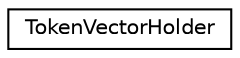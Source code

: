 digraph "Graphical Class Hierarchy"
{
  edge [fontname="Helvetica",fontsize="10",labelfontname="Helvetica",labelfontsize="10"];
  node [fontname="Helvetica",fontsize="10",shape=record];
  rankdir="LR";
  Node0 [label="TokenVectorHolder",height=0.2,width=0.4,color="black", fillcolor="white", style="filled",URL="$classkaldi_1_1TokenVectorHolder.html"];
}
